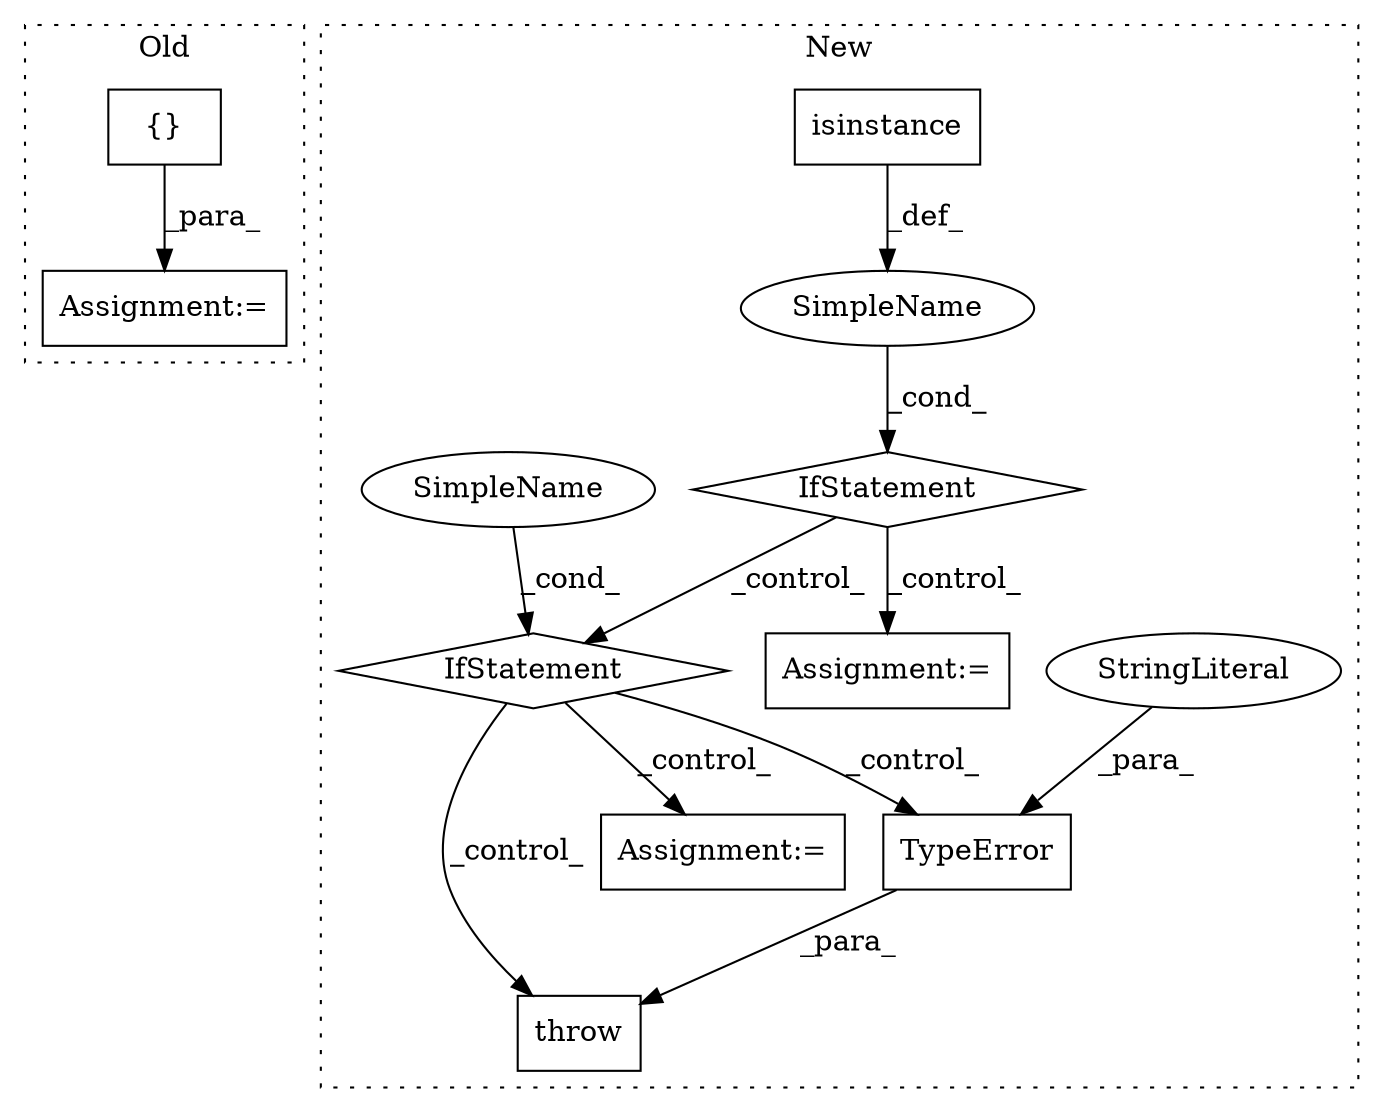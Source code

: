 digraph G {
subgraph cluster0 {
1 [label="{}" a="4" s="13069,13100" l="1,1" shape="box"];
6 [label="Assignment:=" a="7" s="13056" l="1" shape="box"];
label = "Old";
style="dotted";
}
subgraph cluster1 {
2 [label="TypeError" a="32" s="13344,13398" l="10,1" shape="box"];
3 [label="throw" a="53" s="13338" l="6" shape="box"];
4 [label="SimpleName" a="42" s="" l="" shape="ellipse"];
5 [label="IfStatement" a="25" s="13083,13110" l="4,2" shape="diamond"];
7 [label="Assignment:=" a="7" s="13221" l="1" shape="box"];
8 [label="Assignment:=" a="7" s="13309" l="1" shape="box"];
9 [label="IfStatement" a="25" s="13265,13292" l="4,2" shape="diamond"];
10 [label="SimpleName" a="42" s="" l="" shape="ellipse"];
11 [label="StringLiteral" a="45" s="13354" l="44" shape="ellipse"];
12 [label="isinstance" a="32" s="13087,13109" l="11,1" shape="box"];
label = "New";
style="dotted";
}
1 -> 6 [label="_para_"];
2 -> 3 [label="_para_"];
4 -> 5 [label="_cond_"];
5 -> 7 [label="_control_"];
5 -> 9 [label="_control_"];
9 -> 3 [label="_control_"];
9 -> 8 [label="_control_"];
9 -> 2 [label="_control_"];
10 -> 9 [label="_cond_"];
11 -> 2 [label="_para_"];
12 -> 4 [label="_def_"];
}